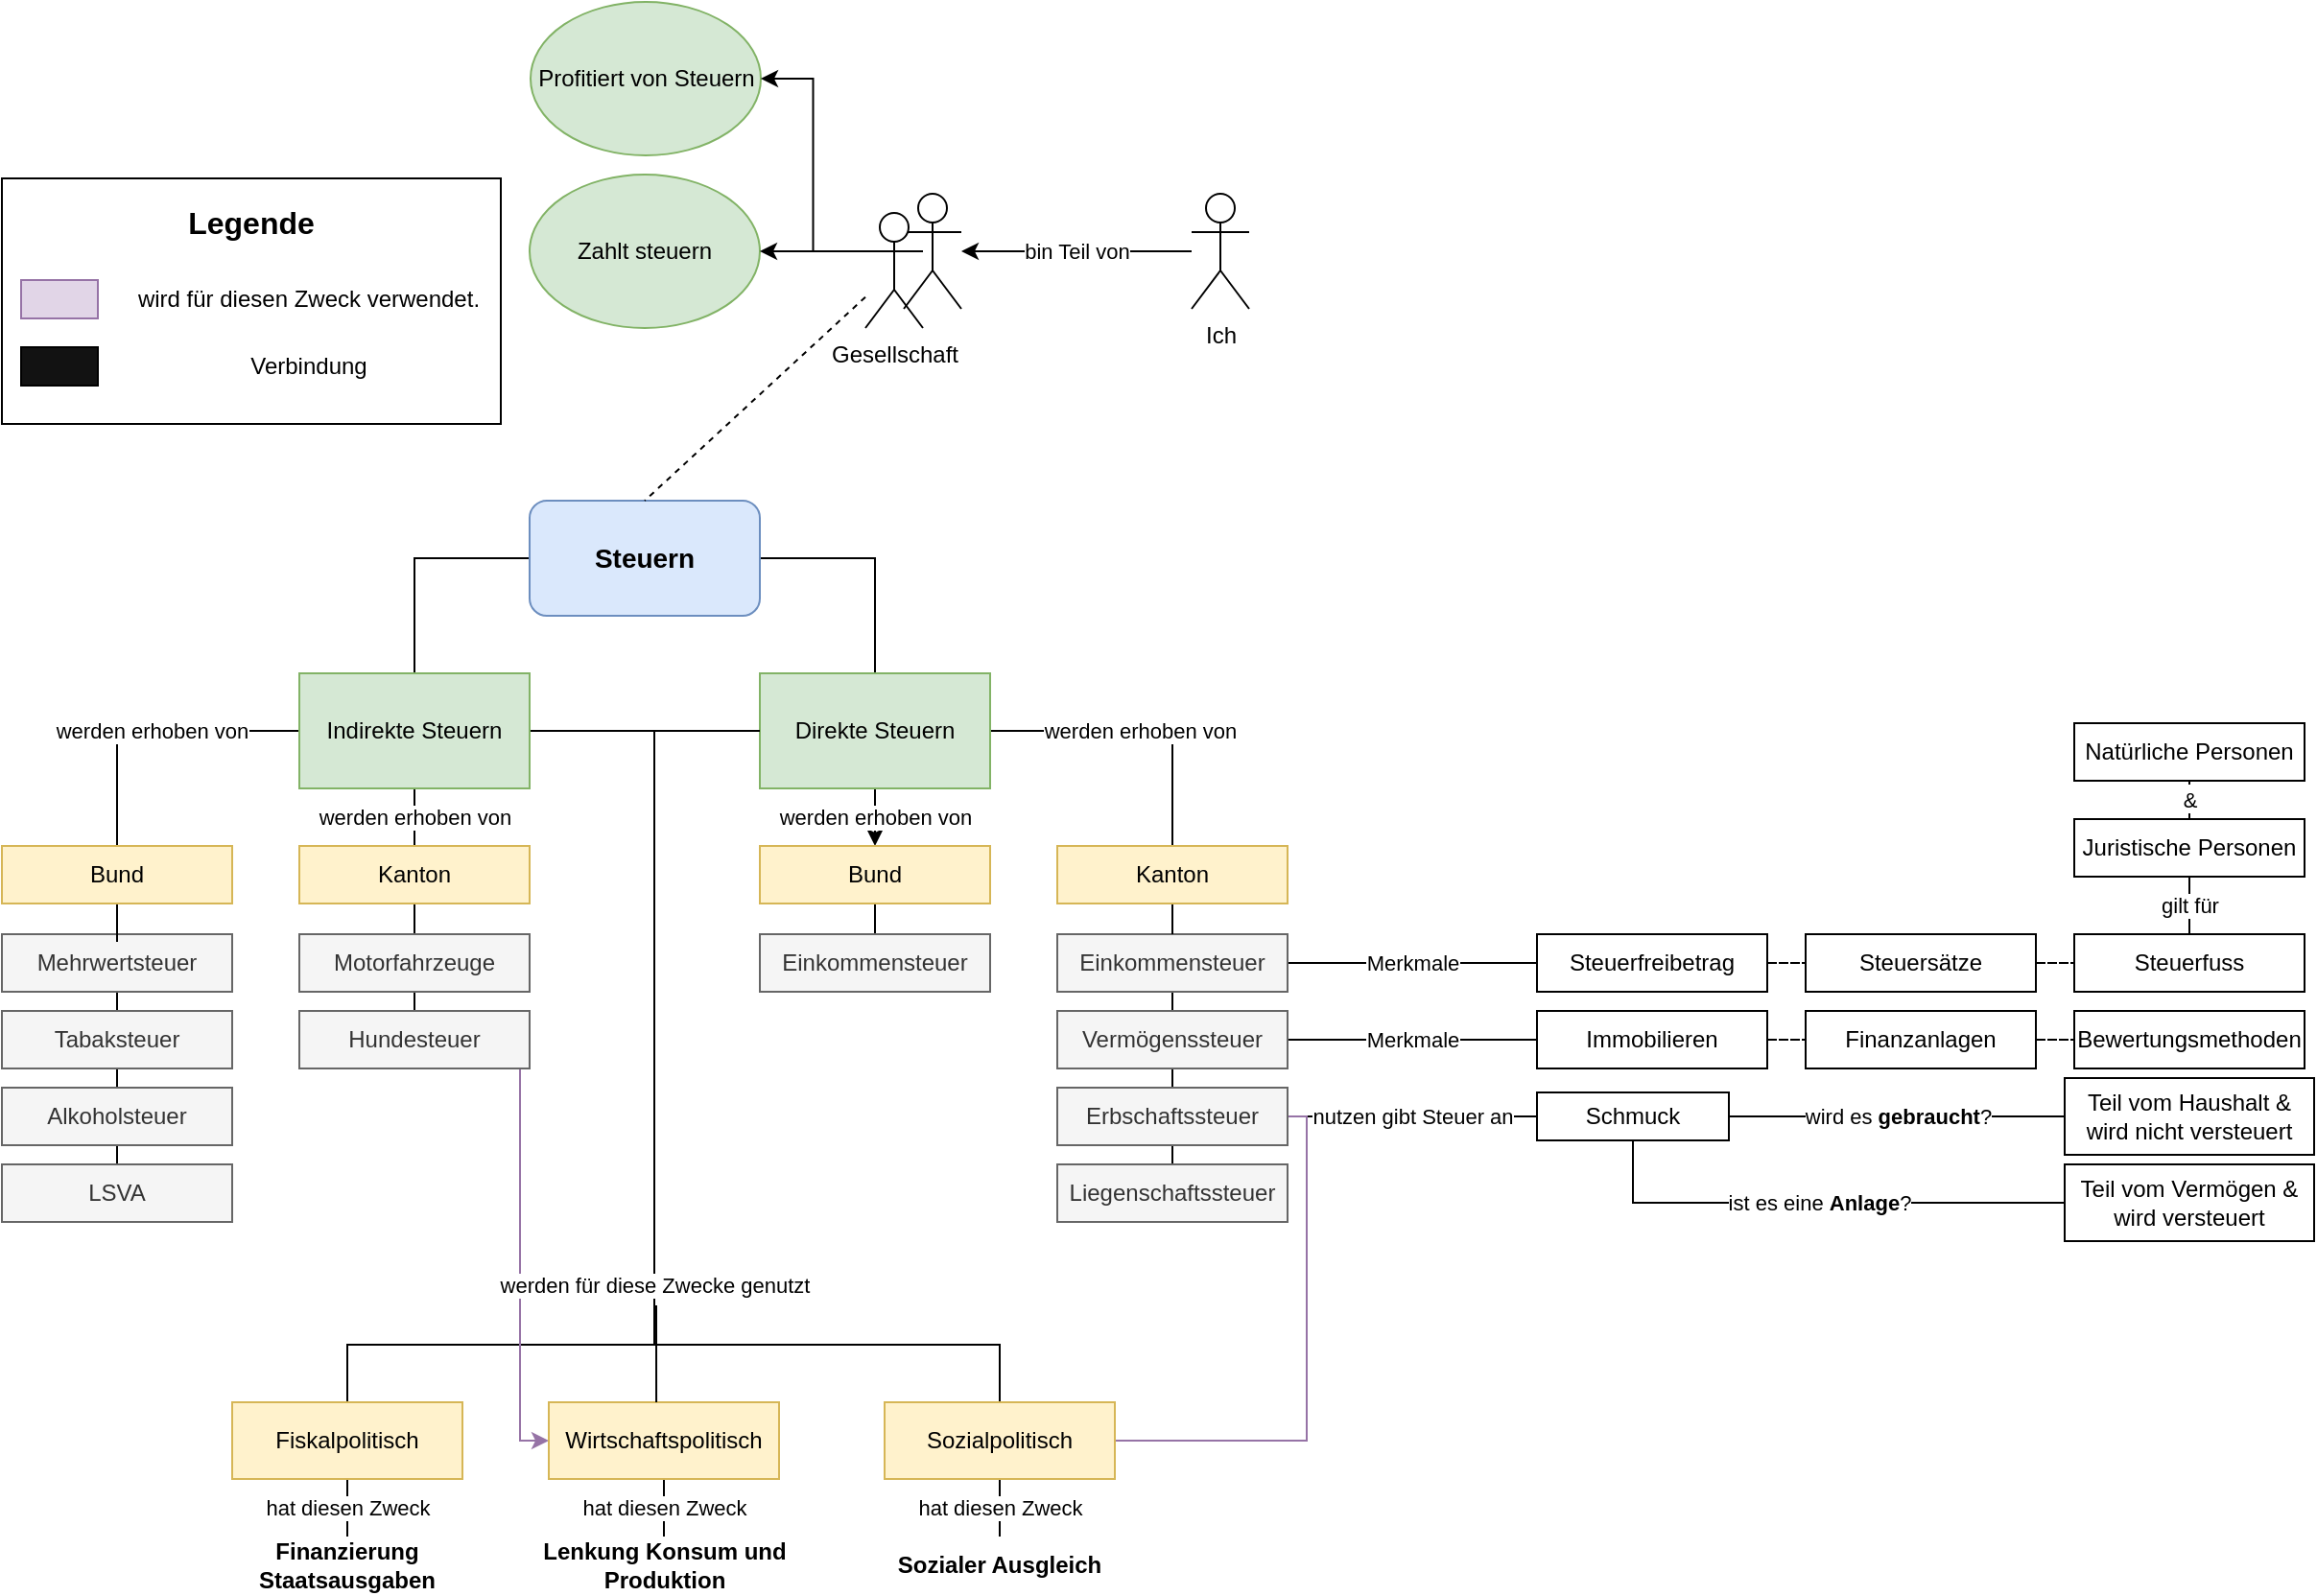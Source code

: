 <mxfile version="22.0.3" type="device">
  <diagram name="Page-1" id="83rP69iPxVsLebEazmy5">
    <mxGraphModel dx="863" dy="512" grid="1" gridSize="10" guides="1" tooltips="1" connect="1" arrows="1" fold="1" page="1" pageScale="1" pageWidth="850" pageHeight="1100" math="0" shadow="0">
      <root>
        <mxCell id="0" />
        <mxCell id="1" parent="0" />
        <mxCell id="cojLLglgqQh3O6EiUdfB-48" value="" style="rounded=0;whiteSpace=wrap;html=1;" vertex="1" parent="1">
          <mxGeometry y="92" width="260" height="128" as="geometry" />
        </mxCell>
        <mxCell id="cojLLglgqQh3O6EiUdfB-12" value="" style="shape=umlActor;verticalLabelPosition=bottom;verticalAlign=top;html=1;outlineConnect=0;" vertex="1" parent="1">
          <mxGeometry x="470" y="100" width="30" height="60" as="geometry" />
        </mxCell>
        <mxCell id="hh1dOPlwDiGCHdyAtDFX-65" value="ist es eine &lt;b&gt;Anlage&lt;/b&gt;?" style="edgeStyle=orthogonalEdgeStyle;rounded=0;orthogonalLoop=1;jettySize=auto;html=1;exitX=0.5;exitY=1;exitDx=0;exitDy=0;entryX=0;entryY=0.5;entryDx=0;entryDy=0;endArrow=none;endFill=0;" parent="1" source="hh1dOPlwDiGCHdyAtDFX-1" target="hh1dOPlwDiGCHdyAtDFX-26" edge="1">
          <mxGeometry relative="1" as="geometry">
            <mxPoint x="790" y="800" as="targetPoint" />
          </mxGeometry>
        </mxCell>
        <mxCell id="hh1dOPlwDiGCHdyAtDFX-67" value="wird es &lt;b&gt;gebraucht&lt;/b&gt;?" style="edgeStyle=orthogonalEdgeStyle;rounded=0;orthogonalLoop=1;jettySize=auto;html=1;exitX=1;exitY=0.5;exitDx=0;exitDy=0;entryX=0;entryY=0.5;entryDx=0;entryDy=0;endArrow=none;endFill=0;" parent="1" source="hh1dOPlwDiGCHdyAtDFX-1" target="hh1dOPlwDiGCHdyAtDFX-3" edge="1">
          <mxGeometry relative="1" as="geometry">
            <mxPoint x="1040" y="650" as="targetPoint" />
          </mxGeometry>
        </mxCell>
        <mxCell id="hh1dOPlwDiGCHdyAtDFX-1" value="Schmuck" style="rounded=0;whiteSpace=wrap;html=1;" parent="1" vertex="1">
          <mxGeometry x="800" y="568.5" width="100" height="25" as="geometry" />
        </mxCell>
        <mxCell id="hh1dOPlwDiGCHdyAtDFX-3" value="Teil vom Haushalt &amp;amp; wird nicht versteuert" style="rounded=0;whiteSpace=wrap;html=1;" parent="1" vertex="1">
          <mxGeometry x="1075" y="561" width="130" height="40" as="geometry" />
        </mxCell>
        <mxCell id="hh1dOPlwDiGCHdyAtDFX-40" style="edgeStyle=orthogonalEdgeStyle;rounded=0;orthogonalLoop=1;jettySize=auto;html=1;exitX=0;exitY=0.5;exitDx=0;exitDy=0;entryX=0.5;entryY=0;entryDx=0;entryDy=0;endArrow=none;endFill=0;" parent="1" source="cojLLglgqQh3O6EiUdfB-1" target="hh1dOPlwDiGCHdyAtDFX-8" edge="1">
          <mxGeometry relative="1" as="geometry">
            <mxPoint x="275" y="290" as="sourcePoint" />
          </mxGeometry>
        </mxCell>
        <mxCell id="hh1dOPlwDiGCHdyAtDFX-41" style="edgeStyle=orthogonalEdgeStyle;rounded=0;orthogonalLoop=1;jettySize=auto;html=1;exitX=1;exitY=0.5;exitDx=0;exitDy=0;entryX=0.5;entryY=0;entryDx=0;entryDy=0;endArrow=none;endFill=0;" parent="1" source="cojLLglgqQh3O6EiUdfB-1" target="hh1dOPlwDiGCHdyAtDFX-7" edge="1">
          <mxGeometry relative="1" as="geometry">
            <mxPoint x="395" y="290" as="sourcePoint" />
          </mxGeometry>
        </mxCell>
        <mxCell id="hh1dOPlwDiGCHdyAtDFX-42" value="&lt;span style=&quot;color: rgb(0, 0, 0); font-family: Helvetica; font-size: 11px; font-style: normal; font-variant-ligatures: normal; font-variant-caps: normal; font-weight: 400; letter-spacing: normal; orphans: 2; text-align: center; text-indent: 0px; text-transform: none; widows: 2; word-spacing: 0px; -webkit-text-stroke-width: 0px; background-color: rgb(255, 255, 255); text-decoration-thickness: initial; text-decoration-style: initial; text-decoration-color: initial; float: none; display: inline !important;&quot;&gt;werden erhoben von&lt;/span&gt;" style="edgeStyle=orthogonalEdgeStyle;rounded=0;orthogonalLoop=1;jettySize=auto;html=1;exitX=0.5;exitY=1;exitDx=0;exitDy=0;entryX=0.5;entryY=0;entryDx=0;entryDy=0;" parent="1" source="hh1dOPlwDiGCHdyAtDFX-7" target="hh1dOPlwDiGCHdyAtDFX-13" edge="1">
          <mxGeometry relative="1" as="geometry" />
        </mxCell>
        <mxCell id="hh1dOPlwDiGCHdyAtDFX-44" value="werden erhoben von" style="edgeStyle=orthogonalEdgeStyle;rounded=0;orthogonalLoop=1;jettySize=auto;html=1;exitX=1;exitY=0.5;exitDx=0;exitDy=0;entryX=0.5;entryY=0;entryDx=0;entryDy=0;endArrow=none;endFill=0;" parent="1" source="hh1dOPlwDiGCHdyAtDFX-7" target="hh1dOPlwDiGCHdyAtDFX-15" edge="1">
          <mxGeometry relative="1" as="geometry" />
        </mxCell>
        <mxCell id="cojLLglgqQh3O6EiUdfB-39" style="edgeStyle=orthogonalEdgeStyle;rounded=0;orthogonalLoop=1;jettySize=auto;html=1;exitX=0;exitY=0.5;exitDx=0;exitDy=0;entryX=0.5;entryY=0;entryDx=0;entryDy=0;endArrow=none;endFill=0;" edge="1" parent="1" source="hh1dOPlwDiGCHdyAtDFX-7" target="hh1dOPlwDiGCHdyAtDFX-30">
          <mxGeometry relative="1" as="geometry">
            <Array as="points">
              <mxPoint x="340" y="380" />
              <mxPoint x="340" y="700" />
              <mxPoint x="520" y="700" />
            </Array>
          </mxGeometry>
        </mxCell>
        <mxCell id="hh1dOPlwDiGCHdyAtDFX-7" value="Direkte Steuern" style="rounded=0;whiteSpace=wrap;html=1;fillColor=#d5e8d4;strokeColor=#82b366;" parent="1" vertex="1">
          <mxGeometry x="395" y="350" width="120" height="60" as="geometry" />
        </mxCell>
        <mxCell id="hh1dOPlwDiGCHdyAtDFX-46" value="&lt;span style=&quot;color: rgb(0, 0, 0); font-family: Helvetica; font-size: 11px; font-style: normal; font-variant-ligatures: normal; font-variant-caps: normal; font-weight: 400; letter-spacing: normal; orphans: 2; text-align: center; text-indent: 0px; text-transform: none; widows: 2; word-spacing: 0px; -webkit-text-stroke-width: 0px; background-color: rgb(255, 255, 255); text-decoration-thickness: initial; text-decoration-style: initial; text-decoration-color: initial; float: none; display: inline !important;&quot;&gt;werden erhoben von&lt;/span&gt;" style="edgeStyle=orthogonalEdgeStyle;rounded=0;orthogonalLoop=1;jettySize=auto;html=1;exitX=0.5;exitY=1;exitDx=0;exitDy=0;entryX=0.5;entryY=0;entryDx=0;entryDy=0;endArrow=none;endFill=0;" parent="1" source="hh1dOPlwDiGCHdyAtDFX-8" target="hh1dOPlwDiGCHdyAtDFX-19" edge="1">
          <mxGeometry relative="1" as="geometry" />
        </mxCell>
        <mxCell id="hh1dOPlwDiGCHdyAtDFX-47" value="&lt;span style=&quot;color: rgb(0, 0, 0); font-family: Helvetica; font-size: 11px; font-style: normal; font-variant-ligatures: normal; font-variant-caps: normal; font-weight: 400; letter-spacing: normal; orphans: 2; text-align: center; text-indent: 0px; text-transform: none; widows: 2; word-spacing: 0px; -webkit-text-stroke-width: 0px; background-color: rgb(255, 255, 255); text-decoration-thickness: initial; text-decoration-style: initial; text-decoration-color: initial; float: none; display: inline !important;&quot;&gt;werden erhoben von&lt;/span&gt;" style="edgeStyle=orthogonalEdgeStyle;rounded=0;orthogonalLoop=1;jettySize=auto;html=1;exitX=0;exitY=0.5;exitDx=0;exitDy=0;entryX=0.5;entryY=0;entryDx=0;entryDy=0;endArrow=none;endFill=0;" parent="1" source="hh1dOPlwDiGCHdyAtDFX-8" target="hh1dOPlwDiGCHdyAtDFX-18" edge="1">
          <mxGeometry relative="1" as="geometry" />
        </mxCell>
        <mxCell id="cojLLglgqQh3O6EiUdfB-38" style="edgeStyle=orthogonalEdgeStyle;rounded=0;orthogonalLoop=1;jettySize=auto;html=1;entryX=0.5;entryY=0;entryDx=0;entryDy=0;endArrow=none;endFill=0;" edge="1" parent="1" source="hh1dOPlwDiGCHdyAtDFX-8" target="hh1dOPlwDiGCHdyAtDFX-28">
          <mxGeometry relative="1" as="geometry">
            <Array as="points">
              <mxPoint x="340" y="380" />
              <mxPoint x="340" y="700" />
              <mxPoint x="180" y="700" />
            </Array>
          </mxGeometry>
        </mxCell>
        <mxCell id="hh1dOPlwDiGCHdyAtDFX-8" value="Indirekte Steuern" style="rounded=0;whiteSpace=wrap;html=1;fillColor=#d5e8d4;strokeColor=#82b366;" parent="1" vertex="1">
          <mxGeometry x="155" y="350" width="120" height="60" as="geometry" />
        </mxCell>
        <mxCell id="cojLLglgqQh3O6EiUdfB-18" value="Merkmale" style="edgeStyle=orthogonalEdgeStyle;rounded=0;orthogonalLoop=1;jettySize=auto;html=1;entryX=0;entryY=0.5;entryDx=0;entryDy=0;endArrow=none;endFill=0;" edge="1" parent="1" source="hh1dOPlwDiGCHdyAtDFX-9" target="hh1dOPlwDiGCHdyAtDFX-56">
          <mxGeometry relative="1" as="geometry" />
        </mxCell>
        <mxCell id="cojLLglgqQh3O6EiUdfB-25" style="edgeStyle=orthogonalEdgeStyle;rounded=0;orthogonalLoop=1;jettySize=auto;html=1;exitX=0.5;exitY=1;exitDx=0;exitDy=0;entryX=0.5;entryY=0;entryDx=0;entryDy=0;endArrow=none;endFill=0;" edge="1" parent="1" source="hh1dOPlwDiGCHdyAtDFX-9" target="hh1dOPlwDiGCHdyAtDFX-10">
          <mxGeometry relative="1" as="geometry" />
        </mxCell>
        <mxCell id="hh1dOPlwDiGCHdyAtDFX-9" value="Einkommensteuer" style="rounded=0;whiteSpace=wrap;html=1;fillColor=#f5f5f5;fontColor=#333333;strokeColor=#666666;" parent="1" vertex="1">
          <mxGeometry x="550" y="486" width="120" height="30" as="geometry" />
        </mxCell>
        <mxCell id="hh1dOPlwDiGCHdyAtDFX-63" value="Merkmale" style="edgeStyle=orthogonalEdgeStyle;rounded=0;orthogonalLoop=1;jettySize=auto;html=1;exitX=1;exitY=0.5;exitDx=0;exitDy=0;entryX=0;entryY=0.5;entryDx=0;entryDy=0;endArrow=none;endFill=0;" parent="1" source="hh1dOPlwDiGCHdyAtDFX-10" target="hh1dOPlwDiGCHdyAtDFX-57" edge="1">
          <mxGeometry relative="1" as="geometry">
            <mxPoint x="750" y="610" as="targetPoint" />
          </mxGeometry>
        </mxCell>
        <mxCell id="cojLLglgqQh3O6EiUdfB-26" style="edgeStyle=orthogonalEdgeStyle;rounded=0;orthogonalLoop=1;jettySize=auto;html=1;exitX=0.5;exitY=1;exitDx=0;exitDy=0;entryX=0.5;entryY=0;entryDx=0;entryDy=0;endArrow=none;endFill=0;" edge="1" parent="1" source="hh1dOPlwDiGCHdyAtDFX-10" target="hh1dOPlwDiGCHdyAtDFX-11">
          <mxGeometry relative="1" as="geometry" />
        </mxCell>
        <mxCell id="hh1dOPlwDiGCHdyAtDFX-10" value="Vermögenssteuer" style="rounded=0;whiteSpace=wrap;html=1;fillColor=#f5f5f5;fontColor=#333333;strokeColor=#666666;" parent="1" vertex="1">
          <mxGeometry x="550" y="526" width="120" height="30" as="geometry" />
        </mxCell>
        <mxCell id="hh1dOPlwDiGCHdyAtDFX-35" value="nutzen gibt Steuer an" style="edgeStyle=orthogonalEdgeStyle;rounded=0;orthogonalLoop=1;jettySize=auto;html=1;exitX=1;exitY=0.5;exitDx=0;exitDy=0;entryX=0;entryY=0.5;entryDx=0;entryDy=0;endArrow=none;endFill=0;" parent="1" source="hh1dOPlwDiGCHdyAtDFX-11" target="hh1dOPlwDiGCHdyAtDFX-1" edge="1">
          <mxGeometry relative="1" as="geometry" />
        </mxCell>
        <mxCell id="cojLLglgqQh3O6EiUdfB-27" style="edgeStyle=orthogonalEdgeStyle;rounded=0;orthogonalLoop=1;jettySize=auto;html=1;exitX=0.5;exitY=1;exitDx=0;exitDy=0;entryX=0.5;entryY=0;entryDx=0;entryDy=0;endArrow=none;endFill=0;" edge="1" parent="1" source="hh1dOPlwDiGCHdyAtDFX-11" target="hh1dOPlwDiGCHdyAtDFX-16">
          <mxGeometry relative="1" as="geometry" />
        </mxCell>
        <mxCell id="cojLLglgqQh3O6EiUdfB-40" value="" style="edgeStyle=orthogonalEdgeStyle;rounded=0;orthogonalLoop=1;jettySize=auto;html=1;exitX=1;exitY=0.5;exitDx=0;exitDy=0;entryX=1;entryY=0.5;entryDx=0;entryDy=0;endArrow=none;endFill=0;fillColor=#e1d5e7;strokeColor=#9673a6;" edge="1" parent="1" source="hh1dOPlwDiGCHdyAtDFX-11" target="hh1dOPlwDiGCHdyAtDFX-30">
          <mxGeometry relative="1" as="geometry">
            <Array as="points">
              <mxPoint x="680" y="581" />
              <mxPoint x="680" y="750" />
            </Array>
          </mxGeometry>
        </mxCell>
        <mxCell id="hh1dOPlwDiGCHdyAtDFX-11" value="Erbschaftssteuer" style="rounded=0;whiteSpace=wrap;html=1;fillColor=#f5f5f5;fontColor=#333333;strokeColor=#666666;" parent="1" vertex="1">
          <mxGeometry x="550" y="566" width="120" height="30" as="geometry" />
        </mxCell>
        <mxCell id="cojLLglgqQh3O6EiUdfB-31" style="edgeStyle=orthogonalEdgeStyle;rounded=0;orthogonalLoop=1;jettySize=auto;html=1;exitX=0.5;exitY=1;exitDx=0;exitDy=0;entryX=0.5;entryY=0;entryDx=0;entryDy=0;endArrow=none;endFill=0;" edge="1" parent="1" source="hh1dOPlwDiGCHdyAtDFX-12" target="hh1dOPlwDiGCHdyAtDFX-20">
          <mxGeometry relative="1" as="geometry" />
        </mxCell>
        <mxCell id="hh1dOPlwDiGCHdyAtDFX-12" value="Mehrwertsteuer" style="rounded=0;whiteSpace=wrap;html=1;fillColor=#f5f5f5;fontColor=#333333;strokeColor=#666666;" parent="1" vertex="1">
          <mxGeometry y="486" width="120" height="30" as="geometry" />
        </mxCell>
        <mxCell id="hh1dOPlwDiGCHdyAtDFX-43" style="edgeStyle=orthogonalEdgeStyle;rounded=0;orthogonalLoop=1;jettySize=auto;html=1;exitX=0.5;exitY=1;exitDx=0;exitDy=0;entryX=0.5;entryY=0;entryDx=0;entryDy=0;endArrow=none;endFill=0;" parent="1" source="hh1dOPlwDiGCHdyAtDFX-13" target="hh1dOPlwDiGCHdyAtDFX-17" edge="1">
          <mxGeometry relative="1" as="geometry" />
        </mxCell>
        <mxCell id="hh1dOPlwDiGCHdyAtDFX-13" value="Bund" style="rounded=0;whiteSpace=wrap;html=1;fillColor=#fff2cc;strokeColor=#d6b656;" parent="1" vertex="1">
          <mxGeometry x="395" y="440" width="120" height="30" as="geometry" />
        </mxCell>
        <mxCell id="hh1dOPlwDiGCHdyAtDFX-45" style="edgeStyle=orthogonalEdgeStyle;rounded=0;orthogonalLoop=1;jettySize=auto;html=1;exitX=0.5;exitY=1;exitDx=0;exitDy=0;entryX=0.5;entryY=0;entryDx=0;entryDy=0;endArrow=none;endFill=0;" parent="1" source="hh1dOPlwDiGCHdyAtDFX-15" target="hh1dOPlwDiGCHdyAtDFX-9" edge="1">
          <mxGeometry relative="1" as="geometry" />
        </mxCell>
        <mxCell id="hh1dOPlwDiGCHdyAtDFX-15" value="Kanton" style="rounded=0;whiteSpace=wrap;html=1;fillColor=#fff2cc;strokeColor=#d6b656;" parent="1" vertex="1">
          <mxGeometry x="550" y="440" width="120" height="30" as="geometry" />
        </mxCell>
        <mxCell id="hh1dOPlwDiGCHdyAtDFX-16" value="Liegenschaftssteuer" style="rounded=0;whiteSpace=wrap;html=1;fillColor=#f5f5f5;fontColor=#333333;strokeColor=#666666;" parent="1" vertex="1">
          <mxGeometry x="550" y="606" width="120" height="30" as="geometry" />
        </mxCell>
        <mxCell id="hh1dOPlwDiGCHdyAtDFX-17" value="Einkommensteuer" style="rounded=0;whiteSpace=wrap;html=1;fillColor=#f5f5f5;fontColor=#333333;strokeColor=#666666;" parent="1" vertex="1">
          <mxGeometry x="395" y="486" width="120" height="30" as="geometry" />
        </mxCell>
        <mxCell id="cojLLglgqQh3O6EiUdfB-30" style="edgeStyle=orthogonalEdgeStyle;rounded=0;orthogonalLoop=1;jettySize=auto;html=1;entryX=0.5;entryY=0;entryDx=0;entryDy=0;endArrow=none;endFill=0;" edge="1" parent="1" source="hh1dOPlwDiGCHdyAtDFX-18" target="hh1dOPlwDiGCHdyAtDFX-12">
          <mxGeometry relative="1" as="geometry" />
        </mxCell>
        <mxCell id="hh1dOPlwDiGCHdyAtDFX-18" value="Bund" style="rounded=0;whiteSpace=wrap;html=1;fillColor=#fff2cc;strokeColor=#d6b656;" parent="1" vertex="1">
          <mxGeometry y="440" width="120" height="30" as="geometry" />
        </mxCell>
        <mxCell id="cojLLglgqQh3O6EiUdfB-28" style="edgeStyle=orthogonalEdgeStyle;rounded=0;orthogonalLoop=1;jettySize=auto;html=1;exitX=0.5;exitY=1;exitDx=0;exitDy=0;entryX=0.5;entryY=0;entryDx=0;entryDy=0;endArrow=none;endFill=0;" edge="1" parent="1" source="hh1dOPlwDiGCHdyAtDFX-19" target="hh1dOPlwDiGCHdyAtDFX-23">
          <mxGeometry relative="1" as="geometry" />
        </mxCell>
        <mxCell id="hh1dOPlwDiGCHdyAtDFX-19" value="Kanton" style="rounded=0;whiteSpace=wrap;html=1;fillColor=#fff2cc;strokeColor=#d6b656;" parent="1" vertex="1">
          <mxGeometry x="155" y="440" width="120" height="30" as="geometry" />
        </mxCell>
        <mxCell id="cojLLglgqQh3O6EiUdfB-32" style="edgeStyle=orthogonalEdgeStyle;rounded=0;orthogonalLoop=1;jettySize=auto;html=1;exitX=0.5;exitY=1;exitDx=0;exitDy=0;entryX=0.5;entryY=0;entryDx=0;entryDy=0;endArrow=none;endFill=0;" edge="1" parent="1" source="hh1dOPlwDiGCHdyAtDFX-20" target="hh1dOPlwDiGCHdyAtDFX-21">
          <mxGeometry relative="1" as="geometry" />
        </mxCell>
        <mxCell id="hh1dOPlwDiGCHdyAtDFX-20" value="Tabaksteuer" style="rounded=0;whiteSpace=wrap;html=1;fillColor=#f5f5f5;fontColor=#333333;strokeColor=#666666;" parent="1" vertex="1">
          <mxGeometry y="526" width="120" height="30" as="geometry" />
        </mxCell>
        <mxCell id="cojLLglgqQh3O6EiUdfB-33" style="edgeStyle=orthogonalEdgeStyle;rounded=0;orthogonalLoop=1;jettySize=auto;html=1;exitX=0.5;exitY=1;exitDx=0;exitDy=0;entryX=0.5;entryY=0;entryDx=0;entryDy=0;endArrow=none;endFill=0;" edge="1" parent="1" source="hh1dOPlwDiGCHdyAtDFX-21" target="hh1dOPlwDiGCHdyAtDFX-22">
          <mxGeometry relative="1" as="geometry" />
        </mxCell>
        <mxCell id="hh1dOPlwDiGCHdyAtDFX-21" value="Alkoholsteuer" style="rounded=0;whiteSpace=wrap;html=1;fillColor=#f5f5f5;fontColor=#333333;strokeColor=#666666;" parent="1" vertex="1">
          <mxGeometry y="566" width="120" height="30" as="geometry" />
        </mxCell>
        <mxCell id="hh1dOPlwDiGCHdyAtDFX-22" value="LSVA" style="rounded=0;whiteSpace=wrap;html=1;fillColor=#f5f5f5;fontColor=#333333;strokeColor=#666666;" parent="1" vertex="1">
          <mxGeometry y="606" width="120" height="30" as="geometry" />
        </mxCell>
        <mxCell id="cojLLglgqQh3O6EiUdfB-29" style="edgeStyle=orthogonalEdgeStyle;rounded=0;orthogonalLoop=1;jettySize=auto;html=1;exitX=0.5;exitY=1;exitDx=0;exitDy=0;entryX=0.5;entryY=0;entryDx=0;entryDy=0;endArrow=none;endFill=0;" edge="1" parent="1" source="hh1dOPlwDiGCHdyAtDFX-23" target="hh1dOPlwDiGCHdyAtDFX-24">
          <mxGeometry relative="1" as="geometry" />
        </mxCell>
        <mxCell id="hh1dOPlwDiGCHdyAtDFX-23" value="Motorfahrzeuge" style="rounded=0;whiteSpace=wrap;html=1;fillColor=#f5f5f5;fontColor=#333333;strokeColor=#666666;" parent="1" vertex="1">
          <mxGeometry x="155" y="486" width="120" height="30" as="geometry" />
        </mxCell>
        <mxCell id="cojLLglgqQh3O6EiUdfB-41" value="" style="edgeStyle=orthogonalEdgeStyle;rounded=0;orthogonalLoop=1;jettySize=auto;html=1;exitX=1;exitY=0.5;exitDx=0;exitDy=0;entryX=0;entryY=0.5;entryDx=0;entryDy=0;fillColor=#e1d5e7;strokeColor=#9673a6;" edge="1" parent="1" source="hh1dOPlwDiGCHdyAtDFX-24" target="hh1dOPlwDiGCHdyAtDFX-29">
          <mxGeometry relative="1" as="geometry">
            <Array as="points">
              <mxPoint x="270" y="541" />
              <mxPoint x="270" y="750" />
            </Array>
          </mxGeometry>
        </mxCell>
        <mxCell id="hh1dOPlwDiGCHdyAtDFX-24" value="Hundesteuer" style="rounded=0;whiteSpace=wrap;html=1;fillColor=#f5f5f5;fontColor=#333333;strokeColor=#666666;" parent="1" vertex="1">
          <mxGeometry x="155" y="526" width="120" height="30" as="geometry" />
        </mxCell>
        <mxCell id="hh1dOPlwDiGCHdyAtDFX-26" value="Teil vom Vermögen &amp;amp; wird versteuert" style="rounded=0;whiteSpace=wrap;html=1;" parent="1" vertex="1">
          <mxGeometry x="1075" y="606" width="130" height="40" as="geometry" />
        </mxCell>
        <mxCell id="cojLLglgqQh3O6EiUdfB-34" value="hat diesen Zweck" style="edgeStyle=orthogonalEdgeStyle;rounded=0;orthogonalLoop=1;jettySize=auto;html=1;entryX=0.5;entryY=0;entryDx=0;entryDy=0;endArrow=none;endFill=0;" edge="1" parent="1" source="hh1dOPlwDiGCHdyAtDFX-28" target="hh1dOPlwDiGCHdyAtDFX-32">
          <mxGeometry relative="1" as="geometry" />
        </mxCell>
        <mxCell id="hh1dOPlwDiGCHdyAtDFX-28" value="Fiskalpolitisch" style="rounded=0;whiteSpace=wrap;html=1;fillColor=#fff2cc;strokeColor=#d6b656;" parent="1" vertex="1">
          <mxGeometry x="120" y="730" width="120" height="40" as="geometry" />
        </mxCell>
        <mxCell id="cojLLglgqQh3O6EiUdfB-35" value="hat diesen Zweck" style="edgeStyle=orthogonalEdgeStyle;rounded=0;orthogonalLoop=1;jettySize=auto;html=1;entryX=0.5;entryY=0;entryDx=0;entryDy=0;endArrow=none;endFill=0;" edge="1" parent="1" source="hh1dOPlwDiGCHdyAtDFX-29" target="hh1dOPlwDiGCHdyAtDFX-31">
          <mxGeometry relative="1" as="geometry" />
        </mxCell>
        <mxCell id="hh1dOPlwDiGCHdyAtDFX-29" value="Wirtschaftspolitisch" style="rounded=0;whiteSpace=wrap;html=1;fillColor=#fff2cc;strokeColor=#d6b656;" parent="1" vertex="1">
          <mxGeometry x="285" y="730" width="120" height="40" as="geometry" />
        </mxCell>
        <mxCell id="cojLLglgqQh3O6EiUdfB-36" value="&lt;span style=&quot;color: rgb(0, 0, 0); font-family: Helvetica; font-size: 11px; font-style: normal; font-variant-ligatures: normal; font-variant-caps: normal; font-weight: 400; letter-spacing: normal; orphans: 2; text-align: center; text-indent: 0px; text-transform: none; widows: 2; word-spacing: 0px; -webkit-text-stroke-width: 0px; background-color: rgb(255, 255, 255); text-decoration-thickness: initial; text-decoration-style: initial; text-decoration-color: initial; float: none; display: inline !important;&quot;&gt;hat diesen Zweck&lt;/span&gt;" style="edgeStyle=orthogonalEdgeStyle;rounded=0;orthogonalLoop=1;jettySize=auto;html=1;exitX=0.5;exitY=1;exitDx=0;exitDy=0;entryX=0.5;entryY=0;entryDx=0;entryDy=0;endArrow=none;endFill=0;" edge="1" parent="1" source="hh1dOPlwDiGCHdyAtDFX-30" target="hh1dOPlwDiGCHdyAtDFX-33">
          <mxGeometry relative="1" as="geometry" />
        </mxCell>
        <mxCell id="hh1dOPlwDiGCHdyAtDFX-30" value="Sozialpolitisch" style="rounded=0;whiteSpace=wrap;html=1;fillColor=#fff2cc;strokeColor=#d6b656;" parent="1" vertex="1">
          <mxGeometry x="460" y="730" width="120" height="40" as="geometry" />
        </mxCell>
        <mxCell id="hh1dOPlwDiGCHdyAtDFX-31" value="&lt;b&gt;Lenkung Konsum und Produktion&lt;/b&gt;" style="text;html=1;strokeColor=none;fillColor=none;align=center;verticalAlign=middle;whiteSpace=wrap;rounded=0;" parent="1" vertex="1">
          <mxGeometry x="272.5" y="800" width="145" height="30" as="geometry" />
        </mxCell>
        <mxCell id="hh1dOPlwDiGCHdyAtDFX-32" value="&lt;b&gt;Finanzierung Staatsausgaben&lt;/b&gt;" style="text;html=1;strokeColor=none;fillColor=none;align=center;verticalAlign=middle;whiteSpace=wrap;rounded=0;" parent="1" vertex="1">
          <mxGeometry x="120" y="800" width="120" height="30" as="geometry" />
        </mxCell>
        <mxCell id="hh1dOPlwDiGCHdyAtDFX-33" value="&lt;b&gt;Sozialer Ausgleich&lt;/b&gt;" style="text;html=1;strokeColor=none;fillColor=none;align=center;verticalAlign=middle;whiteSpace=wrap;rounded=0;" parent="1" vertex="1">
          <mxGeometry x="460" y="800" width="120" height="30" as="geometry" />
        </mxCell>
        <mxCell id="hh1dOPlwDiGCHdyAtDFX-53" value="Natürliche Personen" style="rounded=0;whiteSpace=wrap;html=1;" parent="1" vertex="1">
          <mxGeometry x="1080" y="376" width="120" height="30" as="geometry" />
        </mxCell>
        <mxCell id="cojLLglgqQh3O6EiUdfB-24" value="&amp;amp;" style="edgeStyle=orthogonalEdgeStyle;rounded=0;orthogonalLoop=1;jettySize=auto;html=1;exitX=0.5;exitY=0;exitDx=0;exitDy=0;entryX=0.5;entryY=1;entryDx=0;entryDy=0;endArrow=none;endFill=0;dashed=1;" edge="1" parent="1" source="hh1dOPlwDiGCHdyAtDFX-54" target="hh1dOPlwDiGCHdyAtDFX-53">
          <mxGeometry relative="1" as="geometry" />
        </mxCell>
        <mxCell id="hh1dOPlwDiGCHdyAtDFX-54" value="Juristische Personen" style="rounded=0;whiteSpace=wrap;html=1;" parent="1" vertex="1">
          <mxGeometry x="1080" y="426" width="120" height="30" as="geometry" />
        </mxCell>
        <mxCell id="cojLLglgqQh3O6EiUdfB-20" style="edgeStyle=orthogonalEdgeStyle;rounded=0;orthogonalLoop=1;jettySize=auto;html=1;entryX=0;entryY=0.5;entryDx=0;entryDy=0;endArrow=none;endFill=0;dashed=1;" edge="1" parent="1" source="hh1dOPlwDiGCHdyAtDFX-55" target="cojLLglgqQh3O6EiUdfB-17">
          <mxGeometry relative="1" as="geometry" />
        </mxCell>
        <mxCell id="hh1dOPlwDiGCHdyAtDFX-55" value="Steuersätze" style="rounded=0;whiteSpace=wrap;html=1;" parent="1" vertex="1">
          <mxGeometry x="940" y="486" width="120" height="30" as="geometry" />
        </mxCell>
        <mxCell id="cojLLglgqQh3O6EiUdfB-19" style="edgeStyle=orthogonalEdgeStyle;rounded=0;orthogonalLoop=1;jettySize=auto;html=1;entryX=0;entryY=0.5;entryDx=0;entryDy=0;endArrow=none;endFill=0;dashed=1;" edge="1" parent="1" source="hh1dOPlwDiGCHdyAtDFX-56" target="hh1dOPlwDiGCHdyAtDFX-55">
          <mxGeometry relative="1" as="geometry" />
        </mxCell>
        <mxCell id="hh1dOPlwDiGCHdyAtDFX-56" value="Steuerfreibetrag" style="rounded=0;whiteSpace=wrap;html=1;" parent="1" vertex="1">
          <mxGeometry x="800" y="486" width="120" height="30" as="geometry" />
        </mxCell>
        <mxCell id="cojLLglgqQh3O6EiUdfB-21" style="edgeStyle=orthogonalEdgeStyle;rounded=0;orthogonalLoop=1;jettySize=auto;html=1;entryX=0;entryY=0.5;entryDx=0;entryDy=0;endArrow=none;endFill=0;dashed=1;" edge="1" parent="1" source="hh1dOPlwDiGCHdyAtDFX-57" target="hh1dOPlwDiGCHdyAtDFX-58">
          <mxGeometry relative="1" as="geometry" />
        </mxCell>
        <mxCell id="hh1dOPlwDiGCHdyAtDFX-57" value="Immobilieren" style="rounded=0;whiteSpace=wrap;html=1;" parent="1" vertex="1">
          <mxGeometry x="800" y="526" width="120" height="30" as="geometry" />
        </mxCell>
        <mxCell id="cojLLglgqQh3O6EiUdfB-22" style="edgeStyle=orthogonalEdgeStyle;rounded=0;orthogonalLoop=1;jettySize=auto;html=1;entryX=0;entryY=0.5;entryDx=0;entryDy=0;endArrow=none;endFill=0;dashed=1;" edge="1" parent="1" source="hh1dOPlwDiGCHdyAtDFX-58" target="hh1dOPlwDiGCHdyAtDFX-59">
          <mxGeometry relative="1" as="geometry" />
        </mxCell>
        <mxCell id="hh1dOPlwDiGCHdyAtDFX-58" value="Finanzanlagen" style="rounded=0;whiteSpace=wrap;html=1;" parent="1" vertex="1">
          <mxGeometry x="940" y="526" width="120" height="30" as="geometry" />
        </mxCell>
        <mxCell id="hh1dOPlwDiGCHdyAtDFX-59" value="Bewertungsmethoden" style="rounded=0;whiteSpace=wrap;html=1;" parent="1" vertex="1">
          <mxGeometry x="1080" y="526" width="120" height="30" as="geometry" />
        </mxCell>
        <mxCell id="hh1dOPlwDiGCHdyAtDFX-71" value="Zahlt steuern" style="ellipse;whiteSpace=wrap;html=1;fillColor=#d5e8d4;strokeColor=#82b366;" parent="1" vertex="1">
          <mxGeometry x="275" y="90" width="120" height="80" as="geometry" />
        </mxCell>
        <mxCell id="hh1dOPlwDiGCHdyAtDFX-72" value="Profitiert von Steuern" style="ellipse;whiteSpace=wrap;html=1;fillColor=#d5e8d4;strokeColor=#82b366;" parent="1" vertex="1">
          <mxGeometry x="275.5" width="120" height="80" as="geometry" />
        </mxCell>
        <mxCell id="cojLLglgqQh3O6EiUdfB-1" value="&lt;font style=&quot;font-size: 14px;&quot;&gt;&lt;b&gt;Steuern&lt;/b&gt;&lt;/font&gt;" style="rounded=1;whiteSpace=wrap;html=1;fillColor=#dae8fc;strokeColor=#6c8ebf;" vertex="1" parent="1">
          <mxGeometry x="275" y="260" width="120" height="60" as="geometry" />
        </mxCell>
        <mxCell id="cojLLglgqQh3O6EiUdfB-5" style="rounded=0;orthogonalLoop=1;jettySize=auto;html=1;entryX=0.5;entryY=0;entryDx=0;entryDy=0;endArrow=none;endFill=0;dashed=1;" edge="1" parent="1" source="cojLLglgqQh3O6EiUdfB-3" target="cojLLglgqQh3O6EiUdfB-1">
          <mxGeometry relative="1" as="geometry" />
        </mxCell>
        <mxCell id="cojLLglgqQh3O6EiUdfB-8" style="edgeStyle=orthogonalEdgeStyle;rounded=0;orthogonalLoop=1;jettySize=auto;html=1;exitX=0;exitY=0.333;exitDx=0;exitDy=0;exitPerimeter=0;entryX=1;entryY=0.5;entryDx=0;entryDy=0;" edge="1" parent="1" source="cojLLglgqQh3O6EiUdfB-3" target="hh1dOPlwDiGCHdyAtDFX-72">
          <mxGeometry relative="1" as="geometry" />
        </mxCell>
        <mxCell id="cojLLglgqQh3O6EiUdfB-9" style="edgeStyle=orthogonalEdgeStyle;rounded=0;orthogonalLoop=1;jettySize=auto;html=1;exitX=0;exitY=0.333;exitDx=0;exitDy=0;exitPerimeter=0;entryX=1;entryY=0.5;entryDx=0;entryDy=0;" edge="1" parent="1" source="cojLLglgqQh3O6EiUdfB-3" target="hh1dOPlwDiGCHdyAtDFX-71">
          <mxGeometry relative="1" as="geometry" />
        </mxCell>
        <mxCell id="cojLLglgqQh3O6EiUdfB-3" value="Gesellschaft" style="shape=umlActor;verticalLabelPosition=bottom;verticalAlign=top;html=1;outlineConnect=0;" vertex="1" parent="1">
          <mxGeometry x="450" y="110" width="30" height="60" as="geometry" />
        </mxCell>
        <mxCell id="cojLLglgqQh3O6EiUdfB-14" value="bin Teil von" style="edgeStyle=orthogonalEdgeStyle;rounded=0;orthogonalLoop=1;jettySize=auto;html=1;" edge="1" parent="1" source="cojLLglgqQh3O6EiUdfB-10" target="cojLLglgqQh3O6EiUdfB-12">
          <mxGeometry relative="1" as="geometry" />
        </mxCell>
        <mxCell id="cojLLglgqQh3O6EiUdfB-10" value="Ich" style="shape=umlActor;verticalLabelPosition=bottom;verticalAlign=top;html=1;outlineConnect=0;" vertex="1" parent="1">
          <mxGeometry x="620" y="100" width="30" height="60" as="geometry" />
        </mxCell>
        <mxCell id="cojLLglgqQh3O6EiUdfB-23" value="gilt für" style="edgeStyle=orthogonalEdgeStyle;rounded=0;orthogonalLoop=1;jettySize=auto;html=1;entryX=0.5;entryY=1;entryDx=0;entryDy=0;endArrow=none;endFill=0;" edge="1" parent="1" source="cojLLglgqQh3O6EiUdfB-17" target="hh1dOPlwDiGCHdyAtDFX-54">
          <mxGeometry relative="1" as="geometry" />
        </mxCell>
        <mxCell id="cojLLglgqQh3O6EiUdfB-17" value="Steuerfuss" style="rounded=0;whiteSpace=wrap;html=1;" vertex="1" parent="1">
          <mxGeometry x="1080" y="486" width="120" height="30" as="geometry" />
        </mxCell>
        <mxCell id="hh1dOPlwDiGCHdyAtDFX-49" value="werden für diese Zwecke genutzt" style="edgeStyle=orthogonalEdgeStyle;rounded=0;orthogonalLoop=1;jettySize=auto;html=1;exitX=0;exitY=0.5;exitDx=0;exitDy=0;endArrow=none;endFill=0;entryX=0.467;entryY=0.001;entryDx=0;entryDy=0;entryPerimeter=0;" parent="1" source="hh1dOPlwDiGCHdyAtDFX-7" target="hh1dOPlwDiGCHdyAtDFX-29" edge="1">
          <mxGeometry x="0.694" relative="1" as="geometry">
            <mxPoint x="340" y="680" as="targetPoint" />
            <Array as="points">
              <mxPoint x="340" y="380" />
              <mxPoint x="340" y="680" />
              <mxPoint x="341" y="680" />
            </Array>
            <mxPoint as="offset" />
          </mxGeometry>
        </mxCell>
        <mxCell id="cojLLglgqQh3O6EiUdfB-42" value="" style="rounded=0;whiteSpace=wrap;html=1;fillColor=#e1d5e7;strokeColor=#9673a6;" vertex="1" parent="1">
          <mxGeometry x="10" y="145" width="40" height="20" as="geometry" />
        </mxCell>
        <mxCell id="cojLLglgqQh3O6EiUdfB-43" value="wird für diesen Zweck verwendet." style="text;html=1;strokeColor=none;fillColor=none;align=center;verticalAlign=middle;whiteSpace=wrap;rounded=0;" vertex="1" parent="1">
          <mxGeometry x="60" y="140" width="200" height="30" as="geometry" />
        </mxCell>
        <mxCell id="cojLLglgqQh3O6EiUdfB-44" value="&lt;font style=&quot;font-size: 16px;&quot;&gt;&lt;b&gt;Legende&lt;/b&gt;&lt;/font&gt;" style="text;html=1;strokeColor=none;fillColor=none;align=center;verticalAlign=middle;whiteSpace=wrap;rounded=0;" vertex="1" parent="1">
          <mxGeometry x="100" y="100" width="60" height="30" as="geometry" />
        </mxCell>
        <mxCell id="cojLLglgqQh3O6EiUdfB-45" value="" style="rounded=0;whiteSpace=wrap;html=1;fillColor=#121212;" vertex="1" parent="1">
          <mxGeometry x="10" y="180" width="40" height="20" as="geometry" />
        </mxCell>
        <mxCell id="cojLLglgqQh3O6EiUdfB-47" value="Verbindung" style="text;html=1;strokeColor=none;fillColor=none;align=center;verticalAlign=middle;whiteSpace=wrap;rounded=0;" vertex="1" parent="1">
          <mxGeometry x="60" y="175" width="200" height="30" as="geometry" />
        </mxCell>
      </root>
    </mxGraphModel>
  </diagram>
</mxfile>

